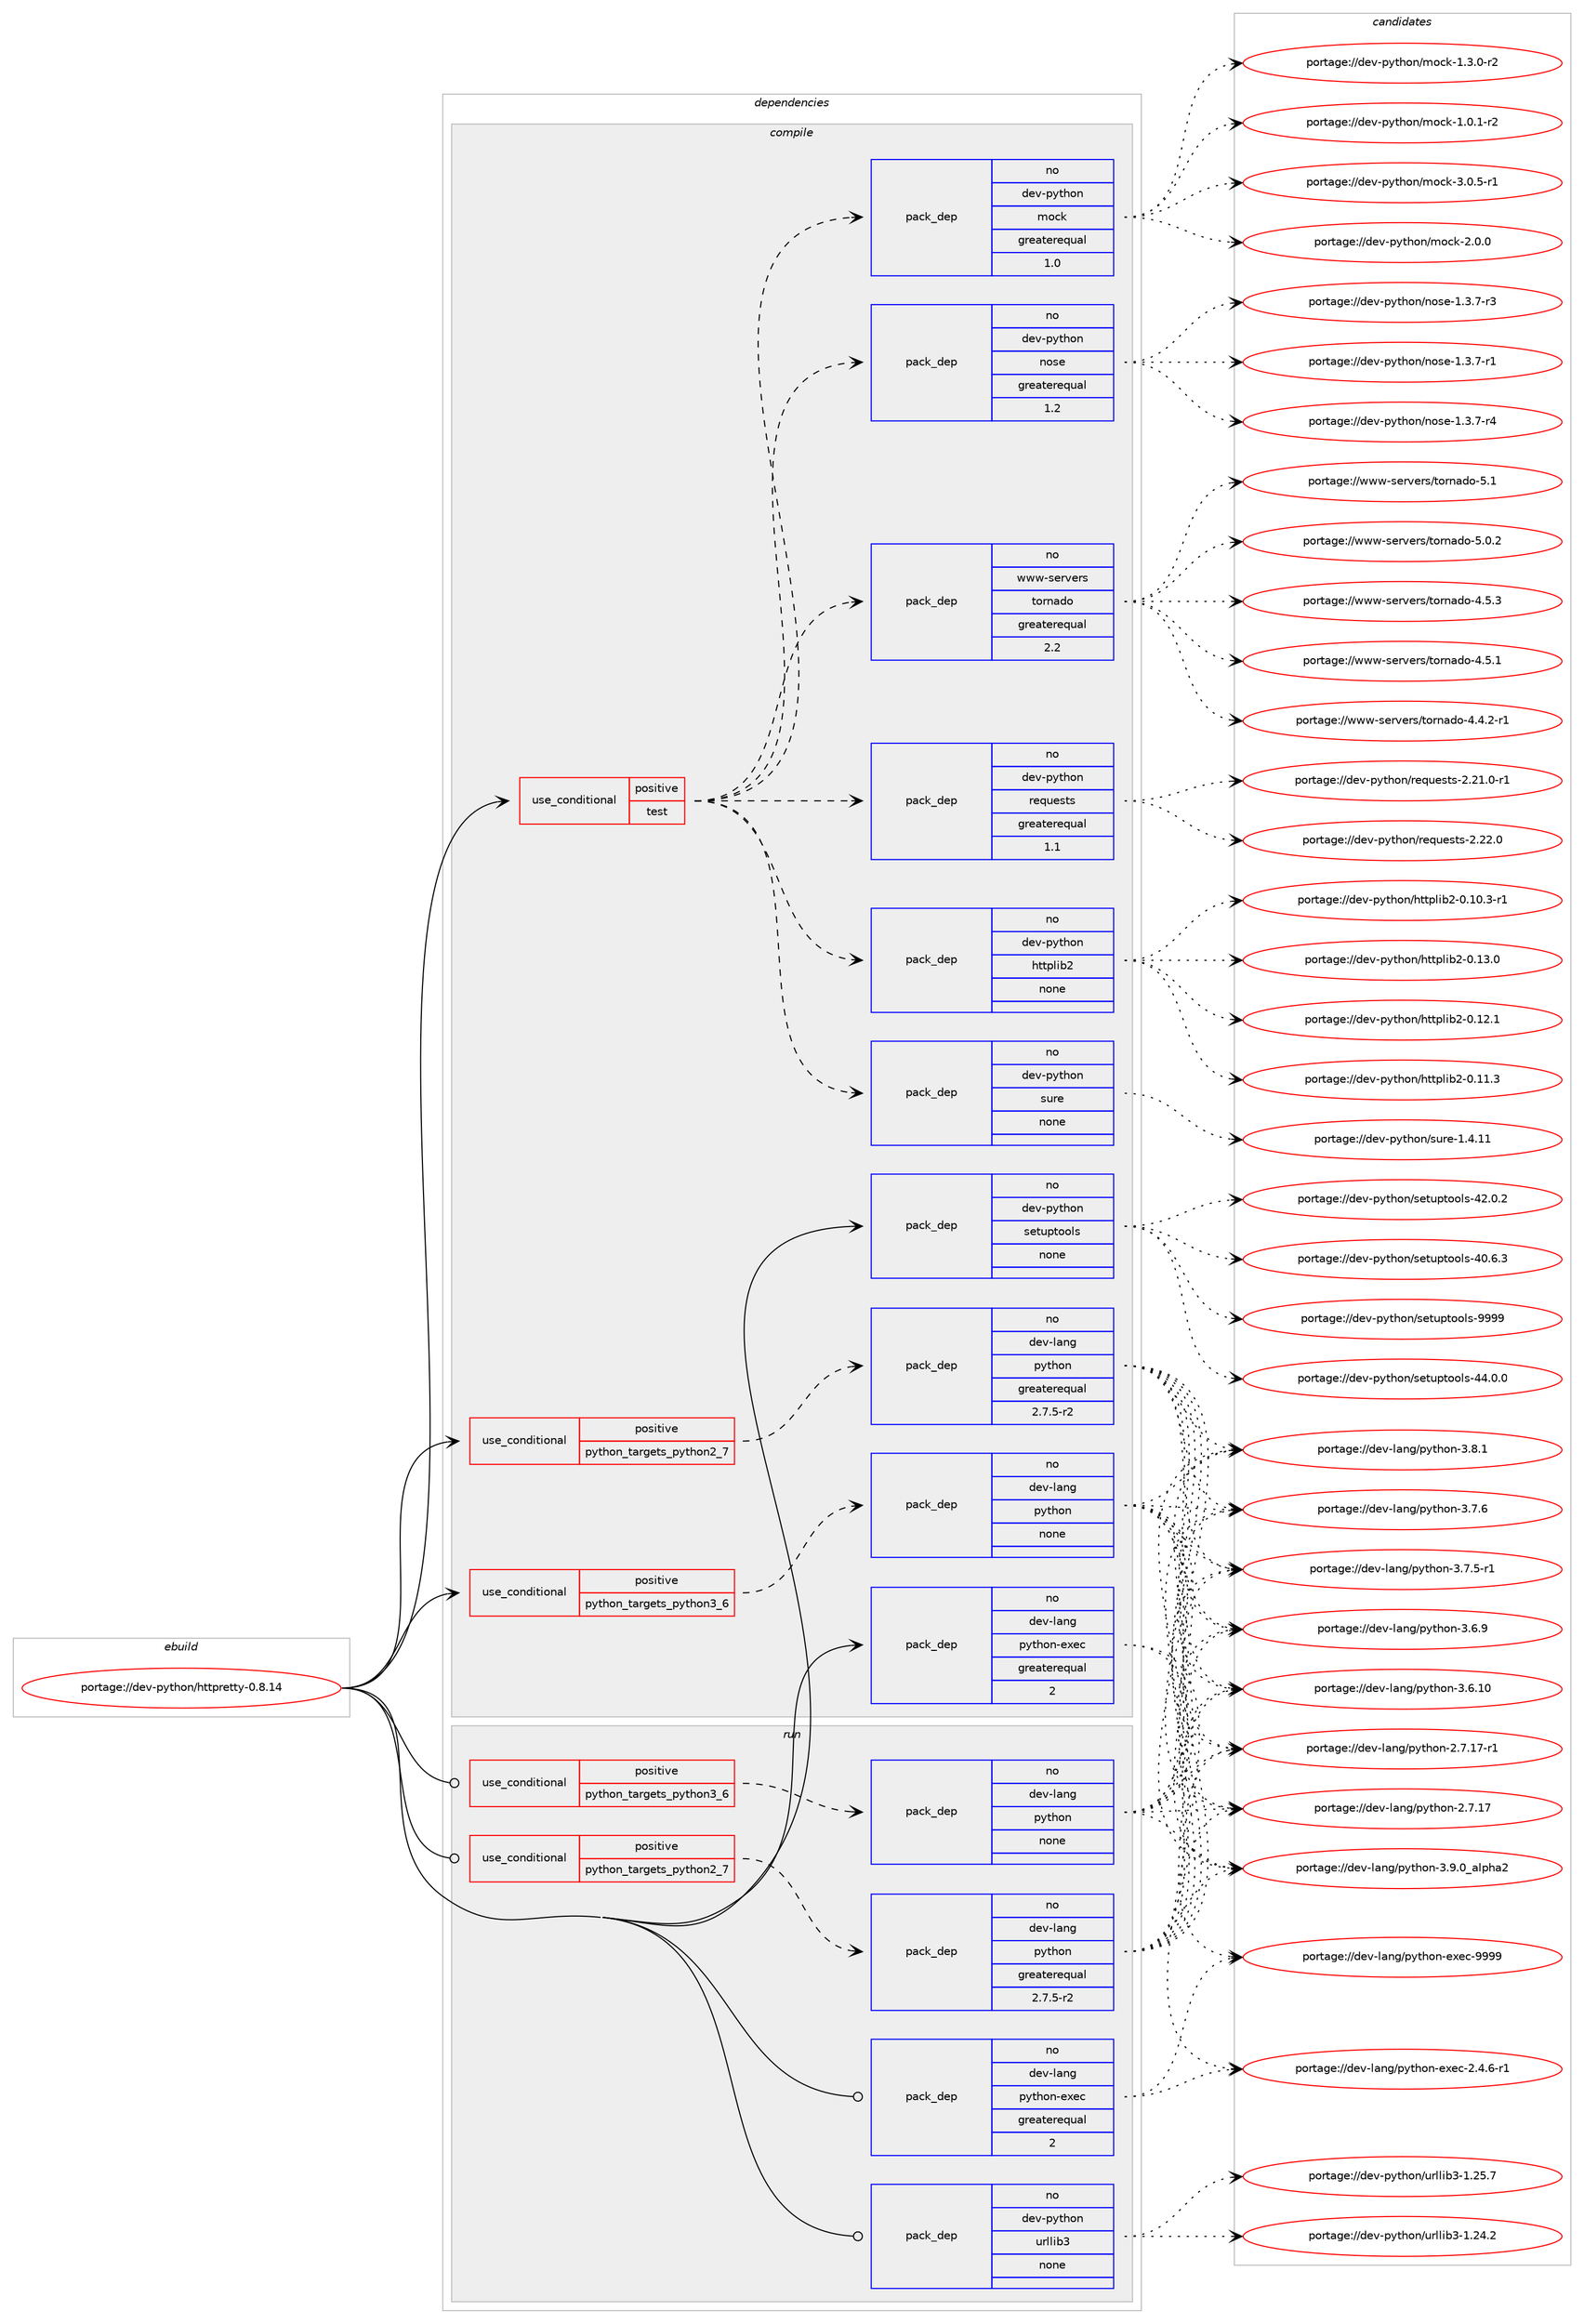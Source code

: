 digraph prolog {

# *************
# Graph options
# *************

newrank=true;
concentrate=true;
compound=true;
graph [rankdir=LR,fontname=Helvetica,fontsize=10,ranksep=1.5];#, ranksep=2.5, nodesep=0.2];
edge  [arrowhead=vee];
node  [fontname=Helvetica,fontsize=10];

# **********
# The ebuild
# **********

subgraph cluster_leftcol {
color=gray;
label=<<i>ebuild</i>>;
id [label="portage://dev-python/httpretty-0.8.14", color=red, width=4, href="../dev-python/httpretty-0.8.14.svg"];
}

# ****************
# The dependencies
# ****************

subgraph cluster_midcol {
color=gray;
label=<<i>dependencies</i>>;
subgraph cluster_compile {
fillcolor="#eeeeee";
style=filled;
label=<<i>compile</i>>;
subgraph cond114802 {
dependency456600 [label=<<TABLE BORDER="0" CELLBORDER="1" CELLSPACING="0" CELLPADDING="4"><TR><TD ROWSPAN="3" CELLPADDING="10">use_conditional</TD></TR><TR><TD>positive</TD></TR><TR><TD>python_targets_python2_7</TD></TR></TABLE>>, shape=none, color=red];
subgraph pack336815 {
dependency456601 [label=<<TABLE BORDER="0" CELLBORDER="1" CELLSPACING="0" CELLPADDING="4" WIDTH="220"><TR><TD ROWSPAN="6" CELLPADDING="30">pack_dep</TD></TR><TR><TD WIDTH="110">no</TD></TR><TR><TD>dev-lang</TD></TR><TR><TD>python</TD></TR><TR><TD>greaterequal</TD></TR><TR><TD>2.7.5-r2</TD></TR></TABLE>>, shape=none, color=blue];
}
dependency456600:e -> dependency456601:w [weight=20,style="dashed",arrowhead="vee"];
}
id:e -> dependency456600:w [weight=20,style="solid",arrowhead="vee"];
subgraph cond114803 {
dependency456602 [label=<<TABLE BORDER="0" CELLBORDER="1" CELLSPACING="0" CELLPADDING="4"><TR><TD ROWSPAN="3" CELLPADDING="10">use_conditional</TD></TR><TR><TD>positive</TD></TR><TR><TD>python_targets_python3_6</TD></TR></TABLE>>, shape=none, color=red];
subgraph pack336816 {
dependency456603 [label=<<TABLE BORDER="0" CELLBORDER="1" CELLSPACING="0" CELLPADDING="4" WIDTH="220"><TR><TD ROWSPAN="6" CELLPADDING="30">pack_dep</TD></TR><TR><TD WIDTH="110">no</TD></TR><TR><TD>dev-lang</TD></TR><TR><TD>python</TD></TR><TR><TD>none</TD></TR><TR><TD></TD></TR></TABLE>>, shape=none, color=blue];
}
dependency456602:e -> dependency456603:w [weight=20,style="dashed",arrowhead="vee"];
}
id:e -> dependency456602:w [weight=20,style="solid",arrowhead="vee"];
subgraph cond114804 {
dependency456604 [label=<<TABLE BORDER="0" CELLBORDER="1" CELLSPACING="0" CELLPADDING="4"><TR><TD ROWSPAN="3" CELLPADDING="10">use_conditional</TD></TR><TR><TD>positive</TD></TR><TR><TD>test</TD></TR></TABLE>>, shape=none, color=red];
subgraph pack336817 {
dependency456605 [label=<<TABLE BORDER="0" CELLBORDER="1" CELLSPACING="0" CELLPADDING="4" WIDTH="220"><TR><TD ROWSPAN="6" CELLPADDING="30">pack_dep</TD></TR><TR><TD WIDTH="110">no</TD></TR><TR><TD>dev-python</TD></TR><TR><TD>nose</TD></TR><TR><TD>greaterequal</TD></TR><TR><TD>1.2</TD></TR></TABLE>>, shape=none, color=blue];
}
dependency456604:e -> dependency456605:w [weight=20,style="dashed",arrowhead="vee"];
subgraph pack336818 {
dependency456606 [label=<<TABLE BORDER="0" CELLBORDER="1" CELLSPACING="0" CELLPADDING="4" WIDTH="220"><TR><TD ROWSPAN="6" CELLPADDING="30">pack_dep</TD></TR><TR><TD WIDTH="110">no</TD></TR><TR><TD>dev-python</TD></TR><TR><TD>mock</TD></TR><TR><TD>greaterequal</TD></TR><TR><TD>1.0</TD></TR></TABLE>>, shape=none, color=blue];
}
dependency456604:e -> dependency456606:w [weight=20,style="dashed",arrowhead="vee"];
subgraph pack336819 {
dependency456607 [label=<<TABLE BORDER="0" CELLBORDER="1" CELLSPACING="0" CELLPADDING="4" WIDTH="220"><TR><TD ROWSPAN="6" CELLPADDING="30">pack_dep</TD></TR><TR><TD WIDTH="110">no</TD></TR><TR><TD>dev-python</TD></TR><TR><TD>sure</TD></TR><TR><TD>none</TD></TR><TR><TD></TD></TR></TABLE>>, shape=none, color=blue];
}
dependency456604:e -> dependency456607:w [weight=20,style="dashed",arrowhead="vee"];
subgraph pack336820 {
dependency456608 [label=<<TABLE BORDER="0" CELLBORDER="1" CELLSPACING="0" CELLPADDING="4" WIDTH="220"><TR><TD ROWSPAN="6" CELLPADDING="30">pack_dep</TD></TR><TR><TD WIDTH="110">no</TD></TR><TR><TD>dev-python</TD></TR><TR><TD>httplib2</TD></TR><TR><TD>none</TD></TR><TR><TD></TD></TR></TABLE>>, shape=none, color=blue];
}
dependency456604:e -> dependency456608:w [weight=20,style="dashed",arrowhead="vee"];
subgraph pack336821 {
dependency456609 [label=<<TABLE BORDER="0" CELLBORDER="1" CELLSPACING="0" CELLPADDING="4" WIDTH="220"><TR><TD ROWSPAN="6" CELLPADDING="30">pack_dep</TD></TR><TR><TD WIDTH="110">no</TD></TR><TR><TD>dev-python</TD></TR><TR><TD>requests</TD></TR><TR><TD>greaterequal</TD></TR><TR><TD>1.1</TD></TR></TABLE>>, shape=none, color=blue];
}
dependency456604:e -> dependency456609:w [weight=20,style="dashed",arrowhead="vee"];
subgraph pack336822 {
dependency456610 [label=<<TABLE BORDER="0" CELLBORDER="1" CELLSPACING="0" CELLPADDING="4" WIDTH="220"><TR><TD ROWSPAN="6" CELLPADDING="30">pack_dep</TD></TR><TR><TD WIDTH="110">no</TD></TR><TR><TD>www-servers</TD></TR><TR><TD>tornado</TD></TR><TR><TD>greaterequal</TD></TR><TR><TD>2.2</TD></TR></TABLE>>, shape=none, color=blue];
}
dependency456604:e -> dependency456610:w [weight=20,style="dashed",arrowhead="vee"];
}
id:e -> dependency456604:w [weight=20,style="solid",arrowhead="vee"];
subgraph pack336823 {
dependency456611 [label=<<TABLE BORDER="0" CELLBORDER="1" CELLSPACING="0" CELLPADDING="4" WIDTH="220"><TR><TD ROWSPAN="6" CELLPADDING="30">pack_dep</TD></TR><TR><TD WIDTH="110">no</TD></TR><TR><TD>dev-lang</TD></TR><TR><TD>python-exec</TD></TR><TR><TD>greaterequal</TD></TR><TR><TD>2</TD></TR></TABLE>>, shape=none, color=blue];
}
id:e -> dependency456611:w [weight=20,style="solid",arrowhead="vee"];
subgraph pack336824 {
dependency456612 [label=<<TABLE BORDER="0" CELLBORDER="1" CELLSPACING="0" CELLPADDING="4" WIDTH="220"><TR><TD ROWSPAN="6" CELLPADDING="30">pack_dep</TD></TR><TR><TD WIDTH="110">no</TD></TR><TR><TD>dev-python</TD></TR><TR><TD>setuptools</TD></TR><TR><TD>none</TD></TR><TR><TD></TD></TR></TABLE>>, shape=none, color=blue];
}
id:e -> dependency456612:w [weight=20,style="solid",arrowhead="vee"];
}
subgraph cluster_compileandrun {
fillcolor="#eeeeee";
style=filled;
label=<<i>compile and run</i>>;
}
subgraph cluster_run {
fillcolor="#eeeeee";
style=filled;
label=<<i>run</i>>;
subgraph cond114805 {
dependency456613 [label=<<TABLE BORDER="0" CELLBORDER="1" CELLSPACING="0" CELLPADDING="4"><TR><TD ROWSPAN="3" CELLPADDING="10">use_conditional</TD></TR><TR><TD>positive</TD></TR><TR><TD>python_targets_python2_7</TD></TR></TABLE>>, shape=none, color=red];
subgraph pack336825 {
dependency456614 [label=<<TABLE BORDER="0" CELLBORDER="1" CELLSPACING="0" CELLPADDING="4" WIDTH="220"><TR><TD ROWSPAN="6" CELLPADDING="30">pack_dep</TD></TR><TR><TD WIDTH="110">no</TD></TR><TR><TD>dev-lang</TD></TR><TR><TD>python</TD></TR><TR><TD>greaterequal</TD></TR><TR><TD>2.7.5-r2</TD></TR></TABLE>>, shape=none, color=blue];
}
dependency456613:e -> dependency456614:w [weight=20,style="dashed",arrowhead="vee"];
}
id:e -> dependency456613:w [weight=20,style="solid",arrowhead="odot"];
subgraph cond114806 {
dependency456615 [label=<<TABLE BORDER="0" CELLBORDER="1" CELLSPACING="0" CELLPADDING="4"><TR><TD ROWSPAN="3" CELLPADDING="10">use_conditional</TD></TR><TR><TD>positive</TD></TR><TR><TD>python_targets_python3_6</TD></TR></TABLE>>, shape=none, color=red];
subgraph pack336826 {
dependency456616 [label=<<TABLE BORDER="0" CELLBORDER="1" CELLSPACING="0" CELLPADDING="4" WIDTH="220"><TR><TD ROWSPAN="6" CELLPADDING="30">pack_dep</TD></TR><TR><TD WIDTH="110">no</TD></TR><TR><TD>dev-lang</TD></TR><TR><TD>python</TD></TR><TR><TD>none</TD></TR><TR><TD></TD></TR></TABLE>>, shape=none, color=blue];
}
dependency456615:e -> dependency456616:w [weight=20,style="dashed",arrowhead="vee"];
}
id:e -> dependency456615:w [weight=20,style="solid",arrowhead="odot"];
subgraph pack336827 {
dependency456617 [label=<<TABLE BORDER="0" CELLBORDER="1" CELLSPACING="0" CELLPADDING="4" WIDTH="220"><TR><TD ROWSPAN="6" CELLPADDING="30">pack_dep</TD></TR><TR><TD WIDTH="110">no</TD></TR><TR><TD>dev-lang</TD></TR><TR><TD>python-exec</TD></TR><TR><TD>greaterequal</TD></TR><TR><TD>2</TD></TR></TABLE>>, shape=none, color=blue];
}
id:e -> dependency456617:w [weight=20,style="solid",arrowhead="odot"];
subgraph pack336828 {
dependency456618 [label=<<TABLE BORDER="0" CELLBORDER="1" CELLSPACING="0" CELLPADDING="4" WIDTH="220"><TR><TD ROWSPAN="6" CELLPADDING="30">pack_dep</TD></TR><TR><TD WIDTH="110">no</TD></TR><TR><TD>dev-python</TD></TR><TR><TD>urllib3</TD></TR><TR><TD>none</TD></TR><TR><TD></TD></TR></TABLE>>, shape=none, color=blue];
}
id:e -> dependency456618:w [weight=20,style="solid",arrowhead="odot"];
}
}

# **************
# The candidates
# **************

subgraph cluster_choices {
rank=same;
color=gray;
label=<<i>candidates</i>>;

subgraph choice336815 {
color=black;
nodesep=1;
choice10010111845108971101034711212111610411111045514657464895971081121049750 [label="portage://dev-lang/python-3.9.0_alpha2", color=red, width=4,href="../dev-lang/python-3.9.0_alpha2.svg"];
choice100101118451089711010347112121116104111110455146564649 [label="portage://dev-lang/python-3.8.1", color=red, width=4,href="../dev-lang/python-3.8.1.svg"];
choice100101118451089711010347112121116104111110455146554654 [label="portage://dev-lang/python-3.7.6", color=red, width=4,href="../dev-lang/python-3.7.6.svg"];
choice1001011184510897110103471121211161041111104551465546534511449 [label="portage://dev-lang/python-3.7.5-r1", color=red, width=4,href="../dev-lang/python-3.7.5-r1.svg"];
choice100101118451089711010347112121116104111110455146544657 [label="portage://dev-lang/python-3.6.9", color=red, width=4,href="../dev-lang/python-3.6.9.svg"];
choice10010111845108971101034711212111610411111045514654464948 [label="portage://dev-lang/python-3.6.10", color=red, width=4,href="../dev-lang/python-3.6.10.svg"];
choice100101118451089711010347112121116104111110455046554649554511449 [label="portage://dev-lang/python-2.7.17-r1", color=red, width=4,href="../dev-lang/python-2.7.17-r1.svg"];
choice10010111845108971101034711212111610411111045504655464955 [label="portage://dev-lang/python-2.7.17", color=red, width=4,href="../dev-lang/python-2.7.17.svg"];
dependency456601:e -> choice10010111845108971101034711212111610411111045514657464895971081121049750:w [style=dotted,weight="100"];
dependency456601:e -> choice100101118451089711010347112121116104111110455146564649:w [style=dotted,weight="100"];
dependency456601:e -> choice100101118451089711010347112121116104111110455146554654:w [style=dotted,weight="100"];
dependency456601:e -> choice1001011184510897110103471121211161041111104551465546534511449:w [style=dotted,weight="100"];
dependency456601:e -> choice100101118451089711010347112121116104111110455146544657:w [style=dotted,weight="100"];
dependency456601:e -> choice10010111845108971101034711212111610411111045514654464948:w [style=dotted,weight="100"];
dependency456601:e -> choice100101118451089711010347112121116104111110455046554649554511449:w [style=dotted,weight="100"];
dependency456601:e -> choice10010111845108971101034711212111610411111045504655464955:w [style=dotted,weight="100"];
}
subgraph choice336816 {
color=black;
nodesep=1;
choice10010111845108971101034711212111610411111045514657464895971081121049750 [label="portage://dev-lang/python-3.9.0_alpha2", color=red, width=4,href="../dev-lang/python-3.9.0_alpha2.svg"];
choice100101118451089711010347112121116104111110455146564649 [label="portage://dev-lang/python-3.8.1", color=red, width=4,href="../dev-lang/python-3.8.1.svg"];
choice100101118451089711010347112121116104111110455146554654 [label="portage://dev-lang/python-3.7.6", color=red, width=4,href="../dev-lang/python-3.7.6.svg"];
choice1001011184510897110103471121211161041111104551465546534511449 [label="portage://dev-lang/python-3.7.5-r1", color=red, width=4,href="../dev-lang/python-3.7.5-r1.svg"];
choice100101118451089711010347112121116104111110455146544657 [label="portage://dev-lang/python-3.6.9", color=red, width=4,href="../dev-lang/python-3.6.9.svg"];
choice10010111845108971101034711212111610411111045514654464948 [label="portage://dev-lang/python-3.6.10", color=red, width=4,href="../dev-lang/python-3.6.10.svg"];
choice100101118451089711010347112121116104111110455046554649554511449 [label="portage://dev-lang/python-2.7.17-r1", color=red, width=4,href="../dev-lang/python-2.7.17-r1.svg"];
choice10010111845108971101034711212111610411111045504655464955 [label="portage://dev-lang/python-2.7.17", color=red, width=4,href="../dev-lang/python-2.7.17.svg"];
dependency456603:e -> choice10010111845108971101034711212111610411111045514657464895971081121049750:w [style=dotted,weight="100"];
dependency456603:e -> choice100101118451089711010347112121116104111110455146564649:w [style=dotted,weight="100"];
dependency456603:e -> choice100101118451089711010347112121116104111110455146554654:w [style=dotted,weight="100"];
dependency456603:e -> choice1001011184510897110103471121211161041111104551465546534511449:w [style=dotted,weight="100"];
dependency456603:e -> choice100101118451089711010347112121116104111110455146544657:w [style=dotted,weight="100"];
dependency456603:e -> choice10010111845108971101034711212111610411111045514654464948:w [style=dotted,weight="100"];
dependency456603:e -> choice100101118451089711010347112121116104111110455046554649554511449:w [style=dotted,weight="100"];
dependency456603:e -> choice10010111845108971101034711212111610411111045504655464955:w [style=dotted,weight="100"];
}
subgraph choice336817 {
color=black;
nodesep=1;
choice10010111845112121116104111110471101111151014549465146554511452 [label="portage://dev-python/nose-1.3.7-r4", color=red, width=4,href="../dev-python/nose-1.3.7-r4.svg"];
choice10010111845112121116104111110471101111151014549465146554511451 [label="portage://dev-python/nose-1.3.7-r3", color=red, width=4,href="../dev-python/nose-1.3.7-r3.svg"];
choice10010111845112121116104111110471101111151014549465146554511449 [label="portage://dev-python/nose-1.3.7-r1", color=red, width=4,href="../dev-python/nose-1.3.7-r1.svg"];
dependency456605:e -> choice10010111845112121116104111110471101111151014549465146554511452:w [style=dotted,weight="100"];
dependency456605:e -> choice10010111845112121116104111110471101111151014549465146554511451:w [style=dotted,weight="100"];
dependency456605:e -> choice10010111845112121116104111110471101111151014549465146554511449:w [style=dotted,weight="100"];
}
subgraph choice336818 {
color=black;
nodesep=1;
choice1001011184511212111610411111047109111991074551464846534511449 [label="portage://dev-python/mock-3.0.5-r1", color=red, width=4,href="../dev-python/mock-3.0.5-r1.svg"];
choice100101118451121211161041111104710911199107455046484648 [label="portage://dev-python/mock-2.0.0", color=red, width=4,href="../dev-python/mock-2.0.0.svg"];
choice1001011184511212111610411111047109111991074549465146484511450 [label="portage://dev-python/mock-1.3.0-r2", color=red, width=4,href="../dev-python/mock-1.3.0-r2.svg"];
choice1001011184511212111610411111047109111991074549464846494511450 [label="portage://dev-python/mock-1.0.1-r2", color=red, width=4,href="../dev-python/mock-1.0.1-r2.svg"];
dependency456606:e -> choice1001011184511212111610411111047109111991074551464846534511449:w [style=dotted,weight="100"];
dependency456606:e -> choice100101118451121211161041111104710911199107455046484648:w [style=dotted,weight="100"];
dependency456606:e -> choice1001011184511212111610411111047109111991074549465146484511450:w [style=dotted,weight="100"];
dependency456606:e -> choice1001011184511212111610411111047109111991074549464846494511450:w [style=dotted,weight="100"];
}
subgraph choice336819 {
color=black;
nodesep=1;
choice100101118451121211161041111104711511711410145494652464949 [label="portage://dev-python/sure-1.4.11", color=red, width=4,href="../dev-python/sure-1.4.11.svg"];
dependency456607:e -> choice100101118451121211161041111104711511711410145494652464949:w [style=dotted,weight="100"];
}
subgraph choice336820 {
color=black;
nodesep=1;
choice1001011184511212111610411111047104116116112108105985045484649514648 [label="portage://dev-python/httplib2-0.13.0", color=red, width=4,href="../dev-python/httplib2-0.13.0.svg"];
choice1001011184511212111610411111047104116116112108105985045484649504649 [label="portage://dev-python/httplib2-0.12.1", color=red, width=4,href="../dev-python/httplib2-0.12.1.svg"];
choice1001011184511212111610411111047104116116112108105985045484649494651 [label="portage://dev-python/httplib2-0.11.3", color=red, width=4,href="../dev-python/httplib2-0.11.3.svg"];
choice10010111845112121116104111110471041161161121081059850454846494846514511449 [label="portage://dev-python/httplib2-0.10.3-r1", color=red, width=4,href="../dev-python/httplib2-0.10.3-r1.svg"];
dependency456608:e -> choice1001011184511212111610411111047104116116112108105985045484649514648:w [style=dotted,weight="100"];
dependency456608:e -> choice1001011184511212111610411111047104116116112108105985045484649504649:w [style=dotted,weight="100"];
dependency456608:e -> choice1001011184511212111610411111047104116116112108105985045484649494651:w [style=dotted,weight="100"];
dependency456608:e -> choice10010111845112121116104111110471041161161121081059850454846494846514511449:w [style=dotted,weight="100"];
}
subgraph choice336821 {
color=black;
nodesep=1;
choice100101118451121211161041111104711410111311710111511611545504650504648 [label="portage://dev-python/requests-2.22.0", color=red, width=4,href="../dev-python/requests-2.22.0.svg"];
choice1001011184511212111610411111047114101113117101115116115455046504946484511449 [label="portage://dev-python/requests-2.21.0-r1", color=red, width=4,href="../dev-python/requests-2.21.0-r1.svg"];
dependency456609:e -> choice100101118451121211161041111104711410111311710111511611545504650504648:w [style=dotted,weight="100"];
dependency456609:e -> choice1001011184511212111610411111047114101113117101115116115455046504946484511449:w [style=dotted,weight="100"];
}
subgraph choice336822 {
color=black;
nodesep=1;
choice11911911945115101114118101114115471161111141109710011145534649 [label="portage://www-servers/tornado-5.1", color=red, width=4,href="../www-servers/tornado-5.1.svg"];
choice119119119451151011141181011141154711611111411097100111455346484650 [label="portage://www-servers/tornado-5.0.2", color=red, width=4,href="../www-servers/tornado-5.0.2.svg"];
choice119119119451151011141181011141154711611111411097100111455246534651 [label="portage://www-servers/tornado-4.5.3", color=red, width=4,href="../www-servers/tornado-4.5.3.svg"];
choice119119119451151011141181011141154711611111411097100111455246534649 [label="portage://www-servers/tornado-4.5.1", color=red, width=4,href="../www-servers/tornado-4.5.1.svg"];
choice1191191194511510111411810111411547116111114110971001114552465246504511449 [label="portage://www-servers/tornado-4.4.2-r1", color=red, width=4,href="../www-servers/tornado-4.4.2-r1.svg"];
dependency456610:e -> choice11911911945115101114118101114115471161111141109710011145534649:w [style=dotted,weight="100"];
dependency456610:e -> choice119119119451151011141181011141154711611111411097100111455346484650:w [style=dotted,weight="100"];
dependency456610:e -> choice119119119451151011141181011141154711611111411097100111455246534651:w [style=dotted,weight="100"];
dependency456610:e -> choice119119119451151011141181011141154711611111411097100111455246534649:w [style=dotted,weight="100"];
dependency456610:e -> choice1191191194511510111411810111411547116111114110971001114552465246504511449:w [style=dotted,weight="100"];
}
subgraph choice336823 {
color=black;
nodesep=1;
choice10010111845108971101034711212111610411111045101120101994557575757 [label="portage://dev-lang/python-exec-9999", color=red, width=4,href="../dev-lang/python-exec-9999.svg"];
choice10010111845108971101034711212111610411111045101120101994550465246544511449 [label="portage://dev-lang/python-exec-2.4.6-r1", color=red, width=4,href="../dev-lang/python-exec-2.4.6-r1.svg"];
dependency456611:e -> choice10010111845108971101034711212111610411111045101120101994557575757:w [style=dotted,weight="100"];
dependency456611:e -> choice10010111845108971101034711212111610411111045101120101994550465246544511449:w [style=dotted,weight="100"];
}
subgraph choice336824 {
color=black;
nodesep=1;
choice10010111845112121116104111110471151011161171121161111111081154557575757 [label="portage://dev-python/setuptools-9999", color=red, width=4,href="../dev-python/setuptools-9999.svg"];
choice100101118451121211161041111104711510111611711211611111110811545525246484648 [label="portage://dev-python/setuptools-44.0.0", color=red, width=4,href="../dev-python/setuptools-44.0.0.svg"];
choice100101118451121211161041111104711510111611711211611111110811545525046484650 [label="portage://dev-python/setuptools-42.0.2", color=red, width=4,href="../dev-python/setuptools-42.0.2.svg"];
choice100101118451121211161041111104711510111611711211611111110811545524846544651 [label="portage://dev-python/setuptools-40.6.3", color=red, width=4,href="../dev-python/setuptools-40.6.3.svg"];
dependency456612:e -> choice10010111845112121116104111110471151011161171121161111111081154557575757:w [style=dotted,weight="100"];
dependency456612:e -> choice100101118451121211161041111104711510111611711211611111110811545525246484648:w [style=dotted,weight="100"];
dependency456612:e -> choice100101118451121211161041111104711510111611711211611111110811545525046484650:w [style=dotted,weight="100"];
dependency456612:e -> choice100101118451121211161041111104711510111611711211611111110811545524846544651:w [style=dotted,weight="100"];
}
subgraph choice336825 {
color=black;
nodesep=1;
choice10010111845108971101034711212111610411111045514657464895971081121049750 [label="portage://dev-lang/python-3.9.0_alpha2", color=red, width=4,href="../dev-lang/python-3.9.0_alpha2.svg"];
choice100101118451089711010347112121116104111110455146564649 [label="portage://dev-lang/python-3.8.1", color=red, width=4,href="../dev-lang/python-3.8.1.svg"];
choice100101118451089711010347112121116104111110455146554654 [label="portage://dev-lang/python-3.7.6", color=red, width=4,href="../dev-lang/python-3.7.6.svg"];
choice1001011184510897110103471121211161041111104551465546534511449 [label="portage://dev-lang/python-3.7.5-r1", color=red, width=4,href="../dev-lang/python-3.7.5-r1.svg"];
choice100101118451089711010347112121116104111110455146544657 [label="portage://dev-lang/python-3.6.9", color=red, width=4,href="../dev-lang/python-3.6.9.svg"];
choice10010111845108971101034711212111610411111045514654464948 [label="portage://dev-lang/python-3.6.10", color=red, width=4,href="../dev-lang/python-3.6.10.svg"];
choice100101118451089711010347112121116104111110455046554649554511449 [label="portage://dev-lang/python-2.7.17-r1", color=red, width=4,href="../dev-lang/python-2.7.17-r1.svg"];
choice10010111845108971101034711212111610411111045504655464955 [label="portage://dev-lang/python-2.7.17", color=red, width=4,href="../dev-lang/python-2.7.17.svg"];
dependency456614:e -> choice10010111845108971101034711212111610411111045514657464895971081121049750:w [style=dotted,weight="100"];
dependency456614:e -> choice100101118451089711010347112121116104111110455146564649:w [style=dotted,weight="100"];
dependency456614:e -> choice100101118451089711010347112121116104111110455146554654:w [style=dotted,weight="100"];
dependency456614:e -> choice1001011184510897110103471121211161041111104551465546534511449:w [style=dotted,weight="100"];
dependency456614:e -> choice100101118451089711010347112121116104111110455146544657:w [style=dotted,weight="100"];
dependency456614:e -> choice10010111845108971101034711212111610411111045514654464948:w [style=dotted,weight="100"];
dependency456614:e -> choice100101118451089711010347112121116104111110455046554649554511449:w [style=dotted,weight="100"];
dependency456614:e -> choice10010111845108971101034711212111610411111045504655464955:w [style=dotted,weight="100"];
}
subgraph choice336826 {
color=black;
nodesep=1;
choice10010111845108971101034711212111610411111045514657464895971081121049750 [label="portage://dev-lang/python-3.9.0_alpha2", color=red, width=4,href="../dev-lang/python-3.9.0_alpha2.svg"];
choice100101118451089711010347112121116104111110455146564649 [label="portage://dev-lang/python-3.8.1", color=red, width=4,href="../dev-lang/python-3.8.1.svg"];
choice100101118451089711010347112121116104111110455146554654 [label="portage://dev-lang/python-3.7.6", color=red, width=4,href="../dev-lang/python-3.7.6.svg"];
choice1001011184510897110103471121211161041111104551465546534511449 [label="portage://dev-lang/python-3.7.5-r1", color=red, width=4,href="../dev-lang/python-3.7.5-r1.svg"];
choice100101118451089711010347112121116104111110455146544657 [label="portage://dev-lang/python-3.6.9", color=red, width=4,href="../dev-lang/python-3.6.9.svg"];
choice10010111845108971101034711212111610411111045514654464948 [label="portage://dev-lang/python-3.6.10", color=red, width=4,href="../dev-lang/python-3.6.10.svg"];
choice100101118451089711010347112121116104111110455046554649554511449 [label="portage://dev-lang/python-2.7.17-r1", color=red, width=4,href="../dev-lang/python-2.7.17-r1.svg"];
choice10010111845108971101034711212111610411111045504655464955 [label="portage://dev-lang/python-2.7.17", color=red, width=4,href="../dev-lang/python-2.7.17.svg"];
dependency456616:e -> choice10010111845108971101034711212111610411111045514657464895971081121049750:w [style=dotted,weight="100"];
dependency456616:e -> choice100101118451089711010347112121116104111110455146564649:w [style=dotted,weight="100"];
dependency456616:e -> choice100101118451089711010347112121116104111110455146554654:w [style=dotted,weight="100"];
dependency456616:e -> choice1001011184510897110103471121211161041111104551465546534511449:w [style=dotted,weight="100"];
dependency456616:e -> choice100101118451089711010347112121116104111110455146544657:w [style=dotted,weight="100"];
dependency456616:e -> choice10010111845108971101034711212111610411111045514654464948:w [style=dotted,weight="100"];
dependency456616:e -> choice100101118451089711010347112121116104111110455046554649554511449:w [style=dotted,weight="100"];
dependency456616:e -> choice10010111845108971101034711212111610411111045504655464955:w [style=dotted,weight="100"];
}
subgraph choice336827 {
color=black;
nodesep=1;
choice10010111845108971101034711212111610411111045101120101994557575757 [label="portage://dev-lang/python-exec-9999", color=red, width=4,href="../dev-lang/python-exec-9999.svg"];
choice10010111845108971101034711212111610411111045101120101994550465246544511449 [label="portage://dev-lang/python-exec-2.4.6-r1", color=red, width=4,href="../dev-lang/python-exec-2.4.6-r1.svg"];
dependency456617:e -> choice10010111845108971101034711212111610411111045101120101994557575757:w [style=dotted,weight="100"];
dependency456617:e -> choice10010111845108971101034711212111610411111045101120101994550465246544511449:w [style=dotted,weight="100"];
}
subgraph choice336828 {
color=black;
nodesep=1;
choice1001011184511212111610411111047117114108108105985145494650534655 [label="portage://dev-python/urllib3-1.25.7", color=red, width=4,href="../dev-python/urllib3-1.25.7.svg"];
choice1001011184511212111610411111047117114108108105985145494650524650 [label="portage://dev-python/urllib3-1.24.2", color=red, width=4,href="../dev-python/urllib3-1.24.2.svg"];
dependency456618:e -> choice1001011184511212111610411111047117114108108105985145494650534655:w [style=dotted,weight="100"];
dependency456618:e -> choice1001011184511212111610411111047117114108108105985145494650524650:w [style=dotted,weight="100"];
}
}

}
